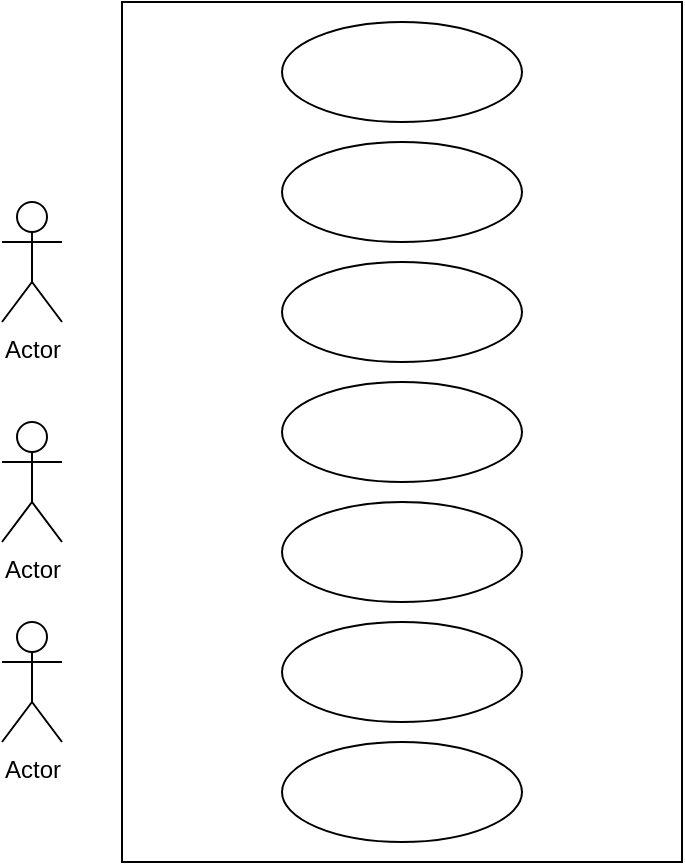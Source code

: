 <mxfile version="26.2.14">
  <diagram name="Page-1" id="r1gqqM0i9GKPcq_8EENj">
    <mxGraphModel dx="802" dy="468" grid="1" gridSize="10" guides="1" tooltips="1" connect="1" arrows="1" fold="1" page="1" pageScale="1" pageWidth="850" pageHeight="1100" math="0" shadow="0">
      <root>
        <mxCell id="0" />
        <mxCell id="1" parent="0" />
        <mxCell id="-OMRtR1ukcJp4NZzfe01-1" value="Actor" style="shape=umlActor;verticalLabelPosition=bottom;verticalAlign=top;html=1;outlineConnect=0;" vertex="1" parent="1">
          <mxGeometry x="170" y="280" width="30" height="60" as="geometry" />
        </mxCell>
        <mxCell id="-OMRtR1ukcJp4NZzfe01-2" value="Actor" style="shape=umlActor;verticalLabelPosition=bottom;verticalAlign=top;html=1;outlineConnect=0;" vertex="1" parent="1">
          <mxGeometry x="170" y="390" width="30" height="60" as="geometry" />
        </mxCell>
        <mxCell id="-OMRtR1ukcJp4NZzfe01-3" value="Actor" style="shape=umlActor;verticalLabelPosition=bottom;verticalAlign=top;html=1;outlineConnect=0;" vertex="1" parent="1">
          <mxGeometry x="170" y="490" width="30" height="60" as="geometry" />
        </mxCell>
        <mxCell id="-OMRtR1ukcJp4NZzfe01-5" value="" style="rounded=0;whiteSpace=wrap;html=1;" vertex="1" parent="1">
          <mxGeometry x="230" y="180" width="280" height="430" as="geometry" />
        </mxCell>
        <mxCell id="-OMRtR1ukcJp4NZzfe01-6" value="" style="ellipse;whiteSpace=wrap;html=1;" vertex="1" parent="1">
          <mxGeometry x="310" y="190" width="120" height="50" as="geometry" />
        </mxCell>
        <mxCell id="-OMRtR1ukcJp4NZzfe01-7" value="" style="ellipse;whiteSpace=wrap;html=1;" vertex="1" parent="1">
          <mxGeometry x="310" y="250" width="120" height="50" as="geometry" />
        </mxCell>
        <mxCell id="-OMRtR1ukcJp4NZzfe01-8" value="" style="ellipse;whiteSpace=wrap;html=1;" vertex="1" parent="1">
          <mxGeometry x="310" y="370" width="120" height="50" as="geometry" />
        </mxCell>
        <mxCell id="-OMRtR1ukcJp4NZzfe01-11" value="" style="ellipse;whiteSpace=wrap;html=1;" vertex="1" parent="1">
          <mxGeometry x="310" y="310" width="120" height="50" as="geometry" />
        </mxCell>
        <mxCell id="-OMRtR1ukcJp4NZzfe01-12" value="" style="ellipse;whiteSpace=wrap;html=1;" vertex="1" parent="1">
          <mxGeometry x="310" y="430" width="120" height="50" as="geometry" />
        </mxCell>
        <mxCell id="-OMRtR1ukcJp4NZzfe01-13" value="" style="ellipse;whiteSpace=wrap;html=1;" vertex="1" parent="1">
          <mxGeometry x="310" y="550" width="120" height="50" as="geometry" />
        </mxCell>
        <mxCell id="-OMRtR1ukcJp4NZzfe01-14" value="" style="ellipse;whiteSpace=wrap;html=1;" vertex="1" parent="1">
          <mxGeometry x="310" y="490" width="120" height="50" as="geometry" />
        </mxCell>
      </root>
    </mxGraphModel>
  </diagram>
</mxfile>
